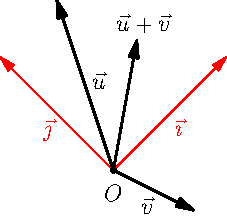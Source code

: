 import geometry;
size(4cm,0);
pen bpp=linewidth(bp);
currentcoordsys=cartesiansystem((0,0), i=(1,1), j=(-1,1));
show(currentcoordsys, xpen=invisible);

vector u=(0.5,1), v=rotate(-135)*u/2;
show("$\vec{u}$", u, bpp, Arrow(3mm));
show("$\vec{v}$", v, bpp, Arrow(3mm));
show(Label("$\vec{u}+\vec{v}$",EndPoint), u+v, bpp, Arrow(3mm));
